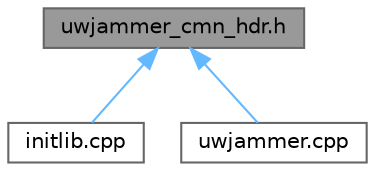 digraph "uwjammer_cmn_hdr.h"
{
 // LATEX_PDF_SIZE
  bgcolor="transparent";
  edge [fontname=Helvetica,fontsize=10,labelfontname=Helvetica,labelfontsize=10];
  node [fontname=Helvetica,fontsize=10,shape=box,height=0.2,width=0.4];
  Node1 [id="Node000001",label="uwjammer_cmn_hdr.h",height=0.2,width=0.4,color="gray40", fillcolor="grey60", style="filled", fontcolor="black",tooltip="Header of a jammer packet."];
  Node1 -> Node2 [id="edge1_Node000001_Node000002",dir="back",color="steelblue1",style="solid",tooltip=" "];
  Node2 [id="Node000002",label="initlib.cpp",height=0.2,width=0.4,color="grey40", fillcolor="white", style="filled",URL="$DESERT__Framework_2DESERT_2data__link_2uwjammer_2initlib_8cpp.html",tooltip="Provides the initialization of the uwpolling libraries."];
  Node1 -> Node3 [id="edge2_Node000001_Node000003",dir="back",color="steelblue1",style="solid",tooltip=" "];
  Node3 [id="Node000003",label="uwjammer.cpp",height=0.2,width=0.4,color="grey40", fillcolor="white", style="filled",URL="$uwjammer_8cpp.html",tooltip="Implementation of Uwjammer class."];
}
